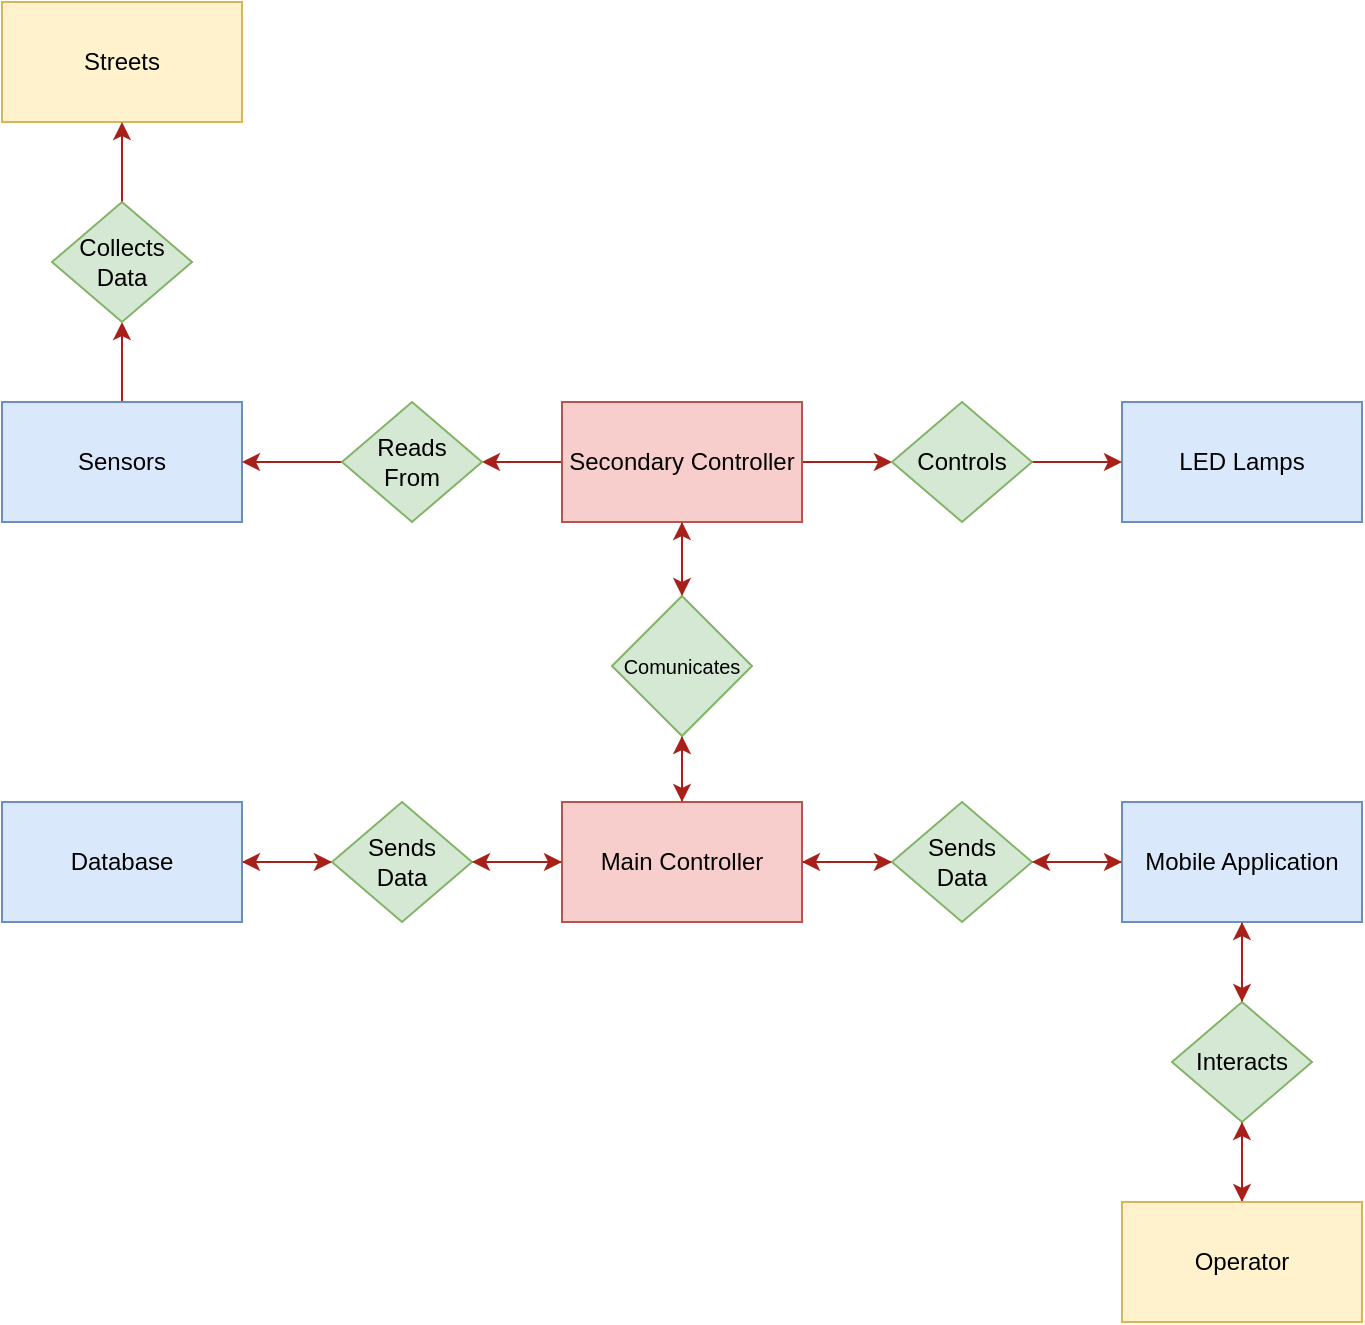 <mxfile version="15.6.3" type="github">
  <diagram id="GV7fddVUWi21_tPSA-Fl" name="Page-1">
    <mxGraphModel dx="1673" dy="2102" grid="1" gridSize="10" guides="1" tooltips="1" connect="1" arrows="1" fold="1" page="1" pageScale="1" pageWidth="827" pageHeight="1169" background="none" math="0" shadow="0">
      <root>
        <mxCell id="0" />
        <mxCell id="1" parent="0" />
        <mxCell id="0AEqZ0coXG4K2BfvZ1Me-50" style="edgeStyle=orthogonalEdgeStyle;rounded=0;orthogonalLoop=1;jettySize=auto;html=1;entryX=0.5;entryY=1;entryDx=0;entryDy=0;fontSize=10;labelBackgroundColor=#DAD2D8;strokeColor=#A8201A;fontColor=#143642;" edge="1" parent="1" source="0AEqZ0coXG4K2BfvZ1Me-2" target="0AEqZ0coXG4K2BfvZ1Me-49">
          <mxGeometry relative="1" as="geometry" />
        </mxCell>
        <mxCell id="0AEqZ0coXG4K2BfvZ1Me-2" value="Sensors" style="rounded=0;whiteSpace=wrap;html=1;fillColor=#dae8fc;strokeColor=#6c8ebf;" vertex="1" parent="1">
          <mxGeometry x="240" y="160" width="120" height="60" as="geometry" />
        </mxCell>
        <mxCell id="0AEqZ0coXG4K2BfvZ1Me-3" value="Streets" style="rounded=0;whiteSpace=wrap;html=1;fillColor=#fff2cc;strokeColor=#d6b656;" vertex="1" parent="1">
          <mxGeometry x="240" y="-40" width="120" height="60" as="geometry" />
        </mxCell>
        <mxCell id="0AEqZ0coXG4K2BfvZ1Me-14" style="edgeStyle=orthogonalEdgeStyle;rounded=0;orthogonalLoop=1;jettySize=auto;html=1;entryX=0.5;entryY=0;entryDx=0;entryDy=0;labelBackgroundColor=#DAD2D8;strokeColor=#A8201A;fontColor=#143642;" edge="1" parent="1" source="0AEqZ0coXG4K2BfvZ1Me-4" target="0AEqZ0coXG4K2BfvZ1Me-13">
          <mxGeometry relative="1" as="geometry" />
        </mxCell>
        <mxCell id="0AEqZ0coXG4K2BfvZ1Me-21" style="edgeStyle=orthogonalEdgeStyle;rounded=0;orthogonalLoop=1;jettySize=auto;html=1;entryX=1;entryY=0.5;entryDx=0;entryDy=0;labelBackgroundColor=#DAD2D8;strokeColor=#A8201A;fontColor=#143642;" edge="1" parent="1" source="0AEqZ0coXG4K2BfvZ1Me-4" target="0AEqZ0coXG4K2BfvZ1Me-19">
          <mxGeometry relative="1" as="geometry" />
        </mxCell>
        <mxCell id="0AEqZ0coXG4K2BfvZ1Me-25" style="edgeStyle=orthogonalEdgeStyle;rounded=0;orthogonalLoop=1;jettySize=auto;html=1;entryX=0;entryY=0.5;entryDx=0;entryDy=0;fontSize=10;labelBackgroundColor=#DAD2D8;strokeColor=#A8201A;fontColor=#143642;" edge="1" parent="1" source="0AEqZ0coXG4K2BfvZ1Me-4" target="0AEqZ0coXG4K2BfvZ1Me-23">
          <mxGeometry relative="1" as="geometry" />
        </mxCell>
        <mxCell id="0AEqZ0coXG4K2BfvZ1Me-4" value="Secondary Controller " style="rounded=0;whiteSpace=wrap;html=1;fillColor=#f8cecc;strokeColor=#b85450;" vertex="1" parent="1">
          <mxGeometry x="520" y="160" width="120" height="60" as="geometry" />
        </mxCell>
        <mxCell id="0AEqZ0coXG4K2BfvZ1Me-17" style="edgeStyle=orthogonalEdgeStyle;rounded=0;orthogonalLoop=1;jettySize=auto;html=1;entryX=0.5;entryY=1;entryDx=0;entryDy=0;labelBackgroundColor=#DAD2D8;strokeColor=#A8201A;fontColor=#143642;" edge="1" parent="1" source="0AEqZ0coXG4K2BfvZ1Me-5" target="0AEqZ0coXG4K2BfvZ1Me-13">
          <mxGeometry relative="1" as="geometry" />
        </mxCell>
        <mxCell id="0AEqZ0coXG4K2BfvZ1Me-29" style="edgeStyle=orthogonalEdgeStyle;rounded=0;orthogonalLoop=1;jettySize=auto;html=1;entryX=1;entryY=0.5;entryDx=0;entryDy=0;fontSize=10;labelBackgroundColor=#DAD2D8;strokeColor=#A8201A;fontColor=#143642;" edge="1" parent="1" source="0AEqZ0coXG4K2BfvZ1Me-5" target="0AEqZ0coXG4K2BfvZ1Me-28">
          <mxGeometry relative="1" as="geometry" />
        </mxCell>
        <mxCell id="0AEqZ0coXG4K2BfvZ1Me-35" style="edgeStyle=orthogonalEdgeStyle;rounded=0;orthogonalLoop=1;jettySize=auto;html=1;entryX=0;entryY=0.5;entryDx=0;entryDy=0;fontSize=10;labelBackgroundColor=#DAD2D8;strokeColor=#A8201A;fontColor=#143642;" edge="1" parent="1" source="0AEqZ0coXG4K2BfvZ1Me-5" target="0AEqZ0coXG4K2BfvZ1Me-34">
          <mxGeometry relative="1" as="geometry" />
        </mxCell>
        <mxCell id="0AEqZ0coXG4K2BfvZ1Me-5" value="Main Controller" style="rounded=0;whiteSpace=wrap;html=1;fillColor=#f8cecc;strokeColor=#b85450;" vertex="1" parent="1">
          <mxGeometry x="520" y="360" width="120" height="60" as="geometry" />
        </mxCell>
        <mxCell id="0AEqZ0coXG4K2BfvZ1Me-40" style="edgeStyle=orthogonalEdgeStyle;rounded=0;orthogonalLoop=1;jettySize=auto;html=1;fontSize=10;labelBackgroundColor=#DAD2D8;strokeColor=#A8201A;fontColor=#143642;" edge="1" parent="1" source="0AEqZ0coXG4K2BfvZ1Me-6" target="0AEqZ0coXG4K2BfvZ1Me-34">
          <mxGeometry relative="1" as="geometry" />
        </mxCell>
        <mxCell id="0AEqZ0coXG4K2BfvZ1Me-54" style="edgeStyle=orthogonalEdgeStyle;rounded=0;orthogonalLoop=1;jettySize=auto;html=1;entryX=0.5;entryY=0;entryDx=0;entryDy=0;fontSize=10;labelBackgroundColor=#DAD2D8;strokeColor=#A8201A;fontColor=#143642;" edge="1" parent="1" source="0AEqZ0coXG4K2BfvZ1Me-6" target="0AEqZ0coXG4K2BfvZ1Me-52">
          <mxGeometry relative="1" as="geometry" />
        </mxCell>
        <mxCell id="0AEqZ0coXG4K2BfvZ1Me-6" value="Mobile Application" style="rounded=0;whiteSpace=wrap;html=1;fillColor=#dae8fc;strokeColor=#6c8ebf;" vertex="1" parent="1">
          <mxGeometry x="800" y="360" width="120" height="60" as="geometry" />
        </mxCell>
        <mxCell id="0AEqZ0coXG4K2BfvZ1Me-7" value="LED Lamps" style="rounded=0;whiteSpace=wrap;html=1;fillColor=#dae8fc;strokeColor=#6c8ebf;" vertex="1" parent="1">
          <mxGeometry x="800" y="160" width="120" height="60" as="geometry" />
        </mxCell>
        <mxCell id="0AEqZ0coXG4K2BfvZ1Me-15" style="edgeStyle=orthogonalEdgeStyle;rounded=0;orthogonalLoop=1;jettySize=auto;html=1;entryX=0.5;entryY=1;entryDx=0;entryDy=0;labelBackgroundColor=#DAD2D8;strokeColor=#A8201A;fontColor=#143642;" edge="1" parent="1" source="0AEqZ0coXG4K2BfvZ1Me-13" target="0AEqZ0coXG4K2BfvZ1Me-4">
          <mxGeometry relative="1" as="geometry" />
        </mxCell>
        <mxCell id="0AEqZ0coXG4K2BfvZ1Me-16" style="edgeStyle=orthogonalEdgeStyle;rounded=0;orthogonalLoop=1;jettySize=auto;html=1;entryX=0.5;entryY=0;entryDx=0;entryDy=0;labelBackgroundColor=#DAD2D8;strokeColor=#A8201A;fontColor=#143642;" edge="1" parent="1" source="0AEqZ0coXG4K2BfvZ1Me-13" target="0AEqZ0coXG4K2BfvZ1Me-5">
          <mxGeometry relative="1" as="geometry" />
        </mxCell>
        <mxCell id="0AEqZ0coXG4K2BfvZ1Me-13" value="Comunicates" style="rhombus;whiteSpace=wrap;html=1;fontSize=10;fillColor=#d5e8d4;strokeColor=#82b366;" vertex="1" parent="1">
          <mxGeometry x="545" y="257" width="70" height="70" as="geometry" />
        </mxCell>
        <mxCell id="0AEqZ0coXG4K2BfvZ1Me-22" style="edgeStyle=orthogonalEdgeStyle;rounded=0;orthogonalLoop=1;jettySize=auto;html=1;entryX=1;entryY=0.5;entryDx=0;entryDy=0;labelBackgroundColor=#DAD2D8;strokeColor=#A8201A;fontColor=#143642;" edge="1" parent="1" source="0AEqZ0coXG4K2BfvZ1Me-19" target="0AEqZ0coXG4K2BfvZ1Me-2">
          <mxGeometry relative="1" as="geometry" />
        </mxCell>
        <mxCell id="0AEqZ0coXG4K2BfvZ1Me-19" value="&lt;div&gt;Reads &lt;br&gt;&lt;/div&gt;&lt;div&gt;From&lt;/div&gt;" style="rhombus;whiteSpace=wrap;html=1;fillColor=#d5e8d4;strokeColor=#82b366;" vertex="1" parent="1">
          <mxGeometry x="410" y="160" width="70" height="60" as="geometry" />
        </mxCell>
        <mxCell id="0AEqZ0coXG4K2BfvZ1Me-26" style="edgeStyle=orthogonalEdgeStyle;rounded=0;orthogonalLoop=1;jettySize=auto;html=1;entryX=0;entryY=0.5;entryDx=0;entryDy=0;fontSize=10;labelBackgroundColor=#DAD2D8;strokeColor=#A8201A;fontColor=#143642;" edge="1" parent="1" source="0AEqZ0coXG4K2BfvZ1Me-23" target="0AEqZ0coXG4K2BfvZ1Me-7">
          <mxGeometry relative="1" as="geometry" />
        </mxCell>
        <mxCell id="0AEqZ0coXG4K2BfvZ1Me-23" value="Controls" style="rhombus;whiteSpace=wrap;html=1;fillColor=#d5e8d4;strokeColor=#82b366;" vertex="1" parent="1">
          <mxGeometry x="685" y="160" width="70" height="60" as="geometry" />
        </mxCell>
        <mxCell id="0AEqZ0coXG4K2BfvZ1Me-31" style="edgeStyle=orthogonalEdgeStyle;rounded=0;orthogonalLoop=1;jettySize=auto;html=1;entryX=0;entryY=0.5;entryDx=0;entryDy=0;fontSize=10;labelBackgroundColor=#DAD2D8;strokeColor=#A8201A;fontColor=#143642;" edge="1" parent="1" source="0AEqZ0coXG4K2BfvZ1Me-27" target="0AEqZ0coXG4K2BfvZ1Me-28">
          <mxGeometry relative="1" as="geometry" />
        </mxCell>
        <mxCell id="0AEqZ0coXG4K2BfvZ1Me-27" value="Database" style="rounded=0;whiteSpace=wrap;html=1;fillColor=#dae8fc;strokeColor=#6c8ebf;" vertex="1" parent="1">
          <mxGeometry x="240" y="360" width="120" height="60" as="geometry" />
        </mxCell>
        <mxCell id="0AEqZ0coXG4K2BfvZ1Me-30" style="edgeStyle=orthogonalEdgeStyle;rounded=0;orthogonalLoop=1;jettySize=auto;html=1;entryX=0;entryY=0.5;entryDx=0;entryDy=0;fontSize=10;labelBackgroundColor=#DAD2D8;strokeColor=#A8201A;fontColor=#143642;" edge="1" parent="1" source="0AEqZ0coXG4K2BfvZ1Me-28" target="0AEqZ0coXG4K2BfvZ1Me-5">
          <mxGeometry relative="1" as="geometry" />
        </mxCell>
        <mxCell id="0AEqZ0coXG4K2BfvZ1Me-32" style="edgeStyle=orthogonalEdgeStyle;rounded=0;orthogonalLoop=1;jettySize=auto;html=1;entryX=1;entryY=0.5;entryDx=0;entryDy=0;fontSize=10;labelBackgroundColor=#DAD2D8;strokeColor=#A8201A;fontColor=#143642;" edge="1" parent="1" source="0AEqZ0coXG4K2BfvZ1Me-28" target="0AEqZ0coXG4K2BfvZ1Me-27">
          <mxGeometry relative="1" as="geometry" />
        </mxCell>
        <mxCell id="0AEqZ0coXG4K2BfvZ1Me-28" value="&lt;div&gt;Sends &lt;br&gt;&lt;/div&gt;&lt;div&gt;Data&lt;/div&gt;" style="rhombus;whiteSpace=wrap;html=1;fillColor=#d5e8d4;strokeColor=#82b366;" vertex="1" parent="1">
          <mxGeometry x="405" y="360" width="70" height="60" as="geometry" />
        </mxCell>
        <mxCell id="0AEqZ0coXG4K2BfvZ1Me-36" style="edgeStyle=orthogonalEdgeStyle;rounded=0;orthogonalLoop=1;jettySize=auto;html=1;entryX=0;entryY=0.5;entryDx=0;entryDy=0;fontSize=10;labelBackgroundColor=#DAD2D8;strokeColor=#A8201A;fontColor=#143642;" edge="1" parent="1" source="0AEqZ0coXG4K2BfvZ1Me-34" target="0AEqZ0coXG4K2BfvZ1Me-6">
          <mxGeometry relative="1" as="geometry" />
        </mxCell>
        <mxCell id="0AEqZ0coXG4K2BfvZ1Me-39" style="edgeStyle=orthogonalEdgeStyle;rounded=0;orthogonalLoop=1;jettySize=auto;html=1;entryX=1;entryY=0.5;entryDx=0;entryDy=0;fontSize=10;labelBackgroundColor=#DAD2D8;strokeColor=#A8201A;fontColor=#143642;" edge="1" parent="1" source="0AEqZ0coXG4K2BfvZ1Me-34" target="0AEqZ0coXG4K2BfvZ1Me-5">
          <mxGeometry relative="1" as="geometry" />
        </mxCell>
        <mxCell id="0AEqZ0coXG4K2BfvZ1Me-34" value="&lt;div&gt;Sends &lt;br&gt;&lt;/div&gt;&lt;div&gt;Data&lt;/div&gt;" style="rhombus;whiteSpace=wrap;html=1;fillColor=#d5e8d4;strokeColor=#82b366;" vertex="1" parent="1">
          <mxGeometry x="685" y="360" width="70" height="60" as="geometry" />
        </mxCell>
        <mxCell id="0AEqZ0coXG4K2BfvZ1Me-51" style="edgeStyle=orthogonalEdgeStyle;rounded=0;orthogonalLoop=1;jettySize=auto;html=1;entryX=0.5;entryY=1;entryDx=0;entryDy=0;fontSize=10;labelBackgroundColor=#DAD2D8;strokeColor=#A8201A;fontColor=#143642;" edge="1" parent="1" source="0AEqZ0coXG4K2BfvZ1Me-49" target="0AEqZ0coXG4K2BfvZ1Me-3">
          <mxGeometry relative="1" as="geometry" />
        </mxCell>
        <mxCell id="0AEqZ0coXG4K2BfvZ1Me-49" value="Collects Data" style="rhombus;whiteSpace=wrap;html=1;fillColor=#d5e8d4;strokeColor=#82b366;" vertex="1" parent="1">
          <mxGeometry x="265" y="60" width="70" height="60" as="geometry" />
        </mxCell>
        <mxCell id="0AEqZ0coXG4K2BfvZ1Me-55" style="edgeStyle=orthogonalEdgeStyle;rounded=0;orthogonalLoop=1;jettySize=auto;html=1;exitX=0.5;exitY=1;exitDx=0;exitDy=0;fontSize=10;labelBackgroundColor=#DAD2D8;strokeColor=#A8201A;fontColor=#143642;" edge="1" parent="1" source="0AEqZ0coXG4K2BfvZ1Me-52" target="0AEqZ0coXG4K2BfvZ1Me-53">
          <mxGeometry relative="1" as="geometry" />
        </mxCell>
        <mxCell id="0AEqZ0coXG4K2BfvZ1Me-58" style="edgeStyle=orthogonalEdgeStyle;rounded=0;orthogonalLoop=1;jettySize=auto;html=1;entryX=0.5;entryY=1;entryDx=0;entryDy=0;fontSize=10;labelBackgroundColor=#DAD2D8;strokeColor=#A8201A;fontColor=#143642;" edge="1" parent="1" source="0AEqZ0coXG4K2BfvZ1Me-52" target="0AEqZ0coXG4K2BfvZ1Me-6">
          <mxGeometry relative="1" as="geometry" />
        </mxCell>
        <mxCell id="0AEqZ0coXG4K2BfvZ1Me-52" value="Interacts" style="rhombus;whiteSpace=wrap;html=1;fillColor=#d5e8d4;strokeColor=#82b366;" vertex="1" parent="1">
          <mxGeometry x="825" y="460" width="70" height="60" as="geometry" />
        </mxCell>
        <mxCell id="0AEqZ0coXG4K2BfvZ1Me-57" style="edgeStyle=orthogonalEdgeStyle;rounded=0;orthogonalLoop=1;jettySize=auto;html=1;fontSize=10;labelBackgroundColor=#DAD2D8;strokeColor=#A8201A;fontColor=#143642;" edge="1" parent="1" source="0AEqZ0coXG4K2BfvZ1Me-53" target="0AEqZ0coXG4K2BfvZ1Me-52">
          <mxGeometry relative="1" as="geometry" />
        </mxCell>
        <mxCell id="0AEqZ0coXG4K2BfvZ1Me-53" value="Operator" style="rounded=0;whiteSpace=wrap;html=1;fillColor=#fff2cc;strokeColor=#d6b656;" vertex="1" parent="1">
          <mxGeometry x="800" y="560" width="120" height="60" as="geometry" />
        </mxCell>
      </root>
    </mxGraphModel>
  </diagram>
</mxfile>
